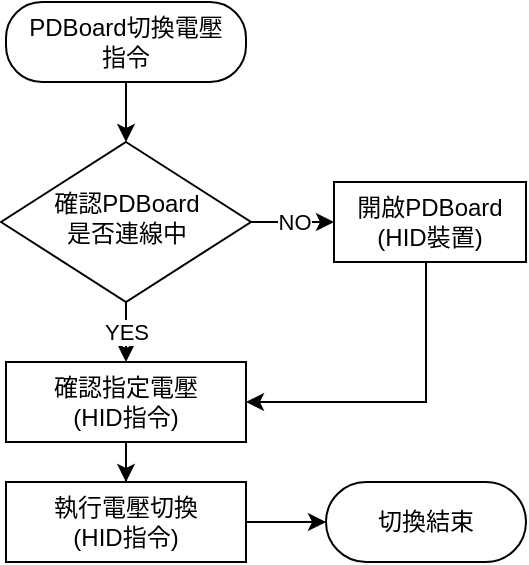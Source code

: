 <mxfile version="14.6.13" type="device"><diagram id="C5RBs43oDa-KdzZeNtuy" name="Page-1"><mxGraphModel dx="723" dy="375" grid="1" gridSize="10" guides="1" tooltips="1" connect="1" arrows="1" fold="1" page="1" pageScale="1" pageWidth="827" pageHeight="1169" math="0" shadow="0"><root><mxCell id="WIyWlLk6GJQsqaUBKTNV-0"/><mxCell id="WIyWlLk6GJQsqaUBKTNV-1" parent="WIyWlLk6GJQsqaUBKTNV-0"/><mxCell id="rmtluCdLLCPlvYPIqYZA-9" value="" style="edgeStyle=orthogonalEdgeStyle;rounded=0;orthogonalLoop=1;jettySize=auto;html=1;" edge="1" parent="WIyWlLk6GJQsqaUBKTNV-1" source="WIyWlLk6GJQsqaUBKTNV-3" target="WIyWlLk6GJQsqaUBKTNV-6"><mxGeometry relative="1" as="geometry"/></mxCell><mxCell id="WIyWlLk6GJQsqaUBKTNV-3" value="PDBoard切換電壓&lt;br&gt;指令" style="rounded=1;whiteSpace=wrap;html=1;fontSize=12;glass=0;strokeWidth=1;shadow=0;arcSize=45;" parent="WIyWlLk6GJQsqaUBKTNV-1" vertex="1"><mxGeometry x="250" y="100" width="120" height="40" as="geometry"/></mxCell><mxCell id="rmtluCdLLCPlvYPIqYZA-0" value="YES" style="edgeStyle=orthogonalEdgeStyle;rounded=0;orthogonalLoop=1;jettySize=auto;html=1;entryX=0.5;entryY=0;entryDx=0;entryDy=0;" edge="1" parent="WIyWlLk6GJQsqaUBKTNV-1" source="WIyWlLk6GJQsqaUBKTNV-6" target="WIyWlLk6GJQsqaUBKTNV-12"><mxGeometry relative="1" as="geometry"/></mxCell><mxCell id="rmtluCdLLCPlvYPIqYZA-8" value="NO" style="edgeStyle=orthogonalEdgeStyle;rounded=0;orthogonalLoop=1;jettySize=auto;html=1;" edge="1" parent="WIyWlLk6GJQsqaUBKTNV-1" source="WIyWlLk6GJQsqaUBKTNV-6" target="WIyWlLk6GJQsqaUBKTNV-7"><mxGeometry relative="1" as="geometry"/></mxCell><mxCell id="WIyWlLk6GJQsqaUBKTNV-6" value="確認PDBoard&lt;br&gt;是否連線中" style="rhombus;whiteSpace=wrap;html=1;shadow=0;fontFamily=Helvetica;fontSize=12;align=center;strokeWidth=1;spacing=6;spacingTop=-4;" parent="WIyWlLk6GJQsqaUBKTNV-1" vertex="1"><mxGeometry x="247.5" y="170" width="125" height="80" as="geometry"/></mxCell><mxCell id="rmtluCdLLCPlvYPIqYZA-1" style="edgeStyle=orthogonalEdgeStyle;rounded=0;orthogonalLoop=1;jettySize=auto;html=1;entryX=1;entryY=0.5;entryDx=0;entryDy=0;" edge="1" parent="WIyWlLk6GJQsqaUBKTNV-1" source="WIyWlLk6GJQsqaUBKTNV-7" target="WIyWlLk6GJQsqaUBKTNV-12"><mxGeometry relative="1" as="geometry"><Array as="points"><mxPoint x="460" y="300"/></Array></mxGeometry></mxCell><mxCell id="WIyWlLk6GJQsqaUBKTNV-7" value="開啟PDBoard&lt;br&gt;(HID裝置)" style="rounded=1;whiteSpace=wrap;html=1;fontSize=12;glass=0;strokeWidth=1;shadow=0;arcSize=0;" parent="WIyWlLk6GJQsqaUBKTNV-1" vertex="1"><mxGeometry x="414" y="190" width="96" height="40" as="geometry"/></mxCell><mxCell id="rmtluCdLLCPlvYPIqYZA-7" style="edgeStyle=orthogonalEdgeStyle;rounded=0;orthogonalLoop=1;jettySize=auto;html=1;entryX=0.5;entryY=0;entryDx=0;entryDy=0;" edge="1" parent="WIyWlLk6GJQsqaUBKTNV-1" source="WIyWlLk6GJQsqaUBKTNV-12" target="rmtluCdLLCPlvYPIqYZA-6"><mxGeometry relative="1" as="geometry"/></mxCell><mxCell id="WIyWlLk6GJQsqaUBKTNV-12" value="確認指定電壓&lt;br&gt;(HID指令)" style="rounded=1;whiteSpace=wrap;html=1;fontSize=12;glass=0;strokeWidth=1;shadow=0;arcSize=0;" parent="WIyWlLk6GJQsqaUBKTNV-1" vertex="1"><mxGeometry x="250" y="280" width="120" height="40" as="geometry"/></mxCell><mxCell id="rmtluCdLLCPlvYPIqYZA-12" value="" style="edgeStyle=orthogonalEdgeStyle;rounded=0;orthogonalLoop=1;jettySize=auto;html=1;" edge="1" parent="WIyWlLk6GJQsqaUBKTNV-1" source="rmtluCdLLCPlvYPIqYZA-6" target="rmtluCdLLCPlvYPIqYZA-11"><mxGeometry relative="1" as="geometry"/></mxCell><mxCell id="rmtluCdLLCPlvYPIqYZA-6" value="執行電壓切換&lt;br&gt;(HID指令)" style="rounded=1;whiteSpace=wrap;html=1;fontSize=12;glass=0;strokeWidth=1;shadow=0;arcSize=0;" vertex="1" parent="WIyWlLk6GJQsqaUBKTNV-1"><mxGeometry x="250" y="340" width="120" height="40" as="geometry"/></mxCell><mxCell id="rmtluCdLLCPlvYPIqYZA-11" value="切換結束" style="rounded=1;whiteSpace=wrap;html=1;arcSize=50;" vertex="1" parent="WIyWlLk6GJQsqaUBKTNV-1"><mxGeometry x="410" y="340" width="100" height="40" as="geometry"/></mxCell></root></mxGraphModel></diagram></mxfile>